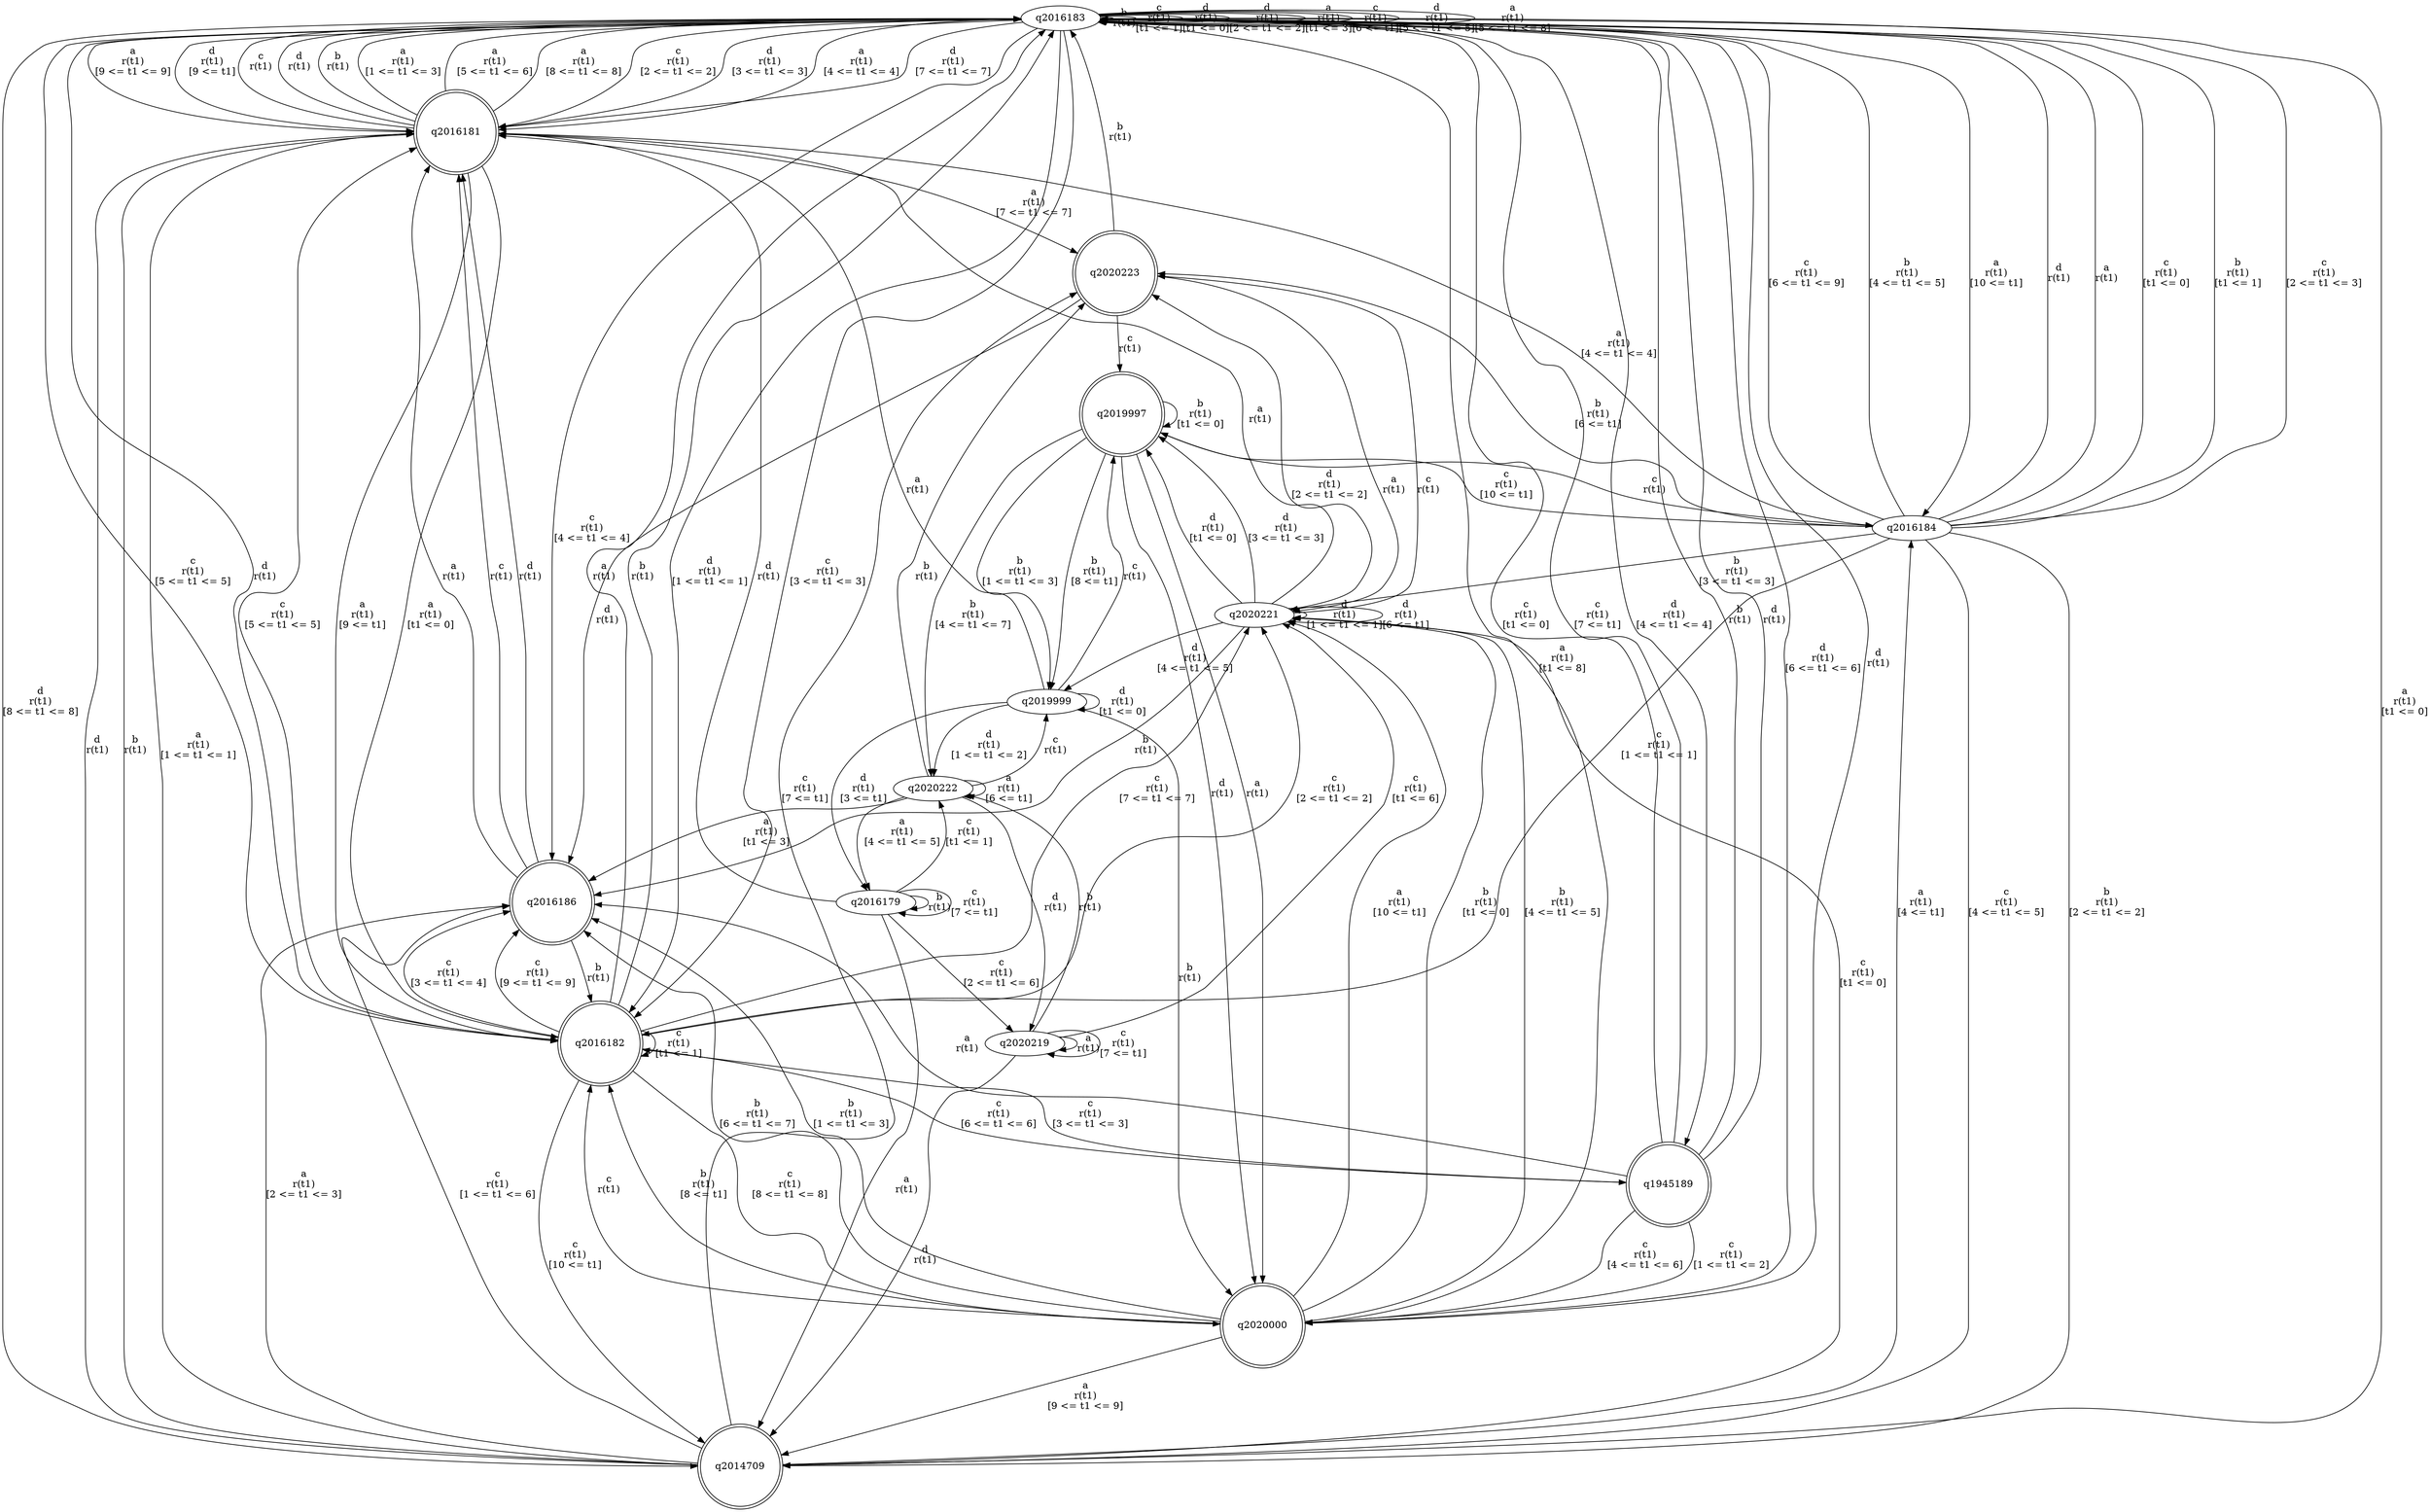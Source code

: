 digraph "tests_1/test71/solution101/solution_verwer" {
	q2016183[label=q2016183]
	q2016181[label=q2016181 shape=doublecircle]
	q2016182[label=q2016182 shape=doublecircle]
	q2016186[label=q2016186 shape=doublecircle]
	q2014709[label=q2014709 shape=doublecircle]
	q2016184[label=q2016184]
	q2020221[label=q2020221]
	q2020223[label=q2020223 shape=doublecircle]
	q2019997[label=q2019997 shape=doublecircle]
	q2020000[label=q2020000 shape=doublecircle]
	q2019999[label=q2019999]
	q2016179[label=q2016179]
	q2020222[label=q2020222]
	q2020219[label=q2020219]
	q1945189[label=q1945189 shape=doublecircle]
	q2016183 -> q2016183[label="b\nr(t1)\n"]
	q2016183 -> q2016183[label="c\nr(t1)\n[t1 <= 1]"]
	q2016183 -> q2016183[label="d\nr(t1)\n[t1 <= 0]"]
	q2016183 -> q2016181[label="c\nr(t1)\n[2 <= t1 <= 2]"]
	q2016181 -> q2016183[label="c\nr(t1)\n"]
	q2016181 -> q2016183[label="d\nr(t1)\n"]
	q2016181 -> q2016183[label="b\nr(t1)\n"]
	q2016181 -> q2016182[label="a\nr(t1)\n[t1 <= 0]"]
	q2016182 -> q2016183[label="d\nr(t1)\n"]
	q2016182 -> q2016183[label="a\nr(t1)\n"]
	q2016182 -> q2016183[label="b\nr(t1)\n"]
	q2016182 -> q2016186[label="c\nr(t1)\n[3 <= t1 <= 4]"]
	q2016186 -> q2016182[label="b\nr(t1)\n"]
	q2016186 -> q2016181[label="d\nr(t1)\n"]
	q2016186 -> q2016181[label="a\nr(t1)\n"]
	q2016186 -> q2016181[label="c\nr(t1)\n"]
	q2016182 -> q2016186[label="c\nr(t1)\n[9 <= t1 <= 9]"]
	q2016182 -> q2014709[label="c\nr(t1)\n[10 <= t1]"]
	q2014709 -> q2016181[label="d\nr(t1)\n"]
	q2014709 -> q2016181[label="b\nr(t1)\n"]
	q2014709 -> q2016183[label="a\nr(t1)\n[t1 <= 0]"]
	q2014709 -> q2016181[label="a\nr(t1)\n[1 <= t1 <= 1]"]
	q2014709 -> q2016186[label="a\nr(t1)\n[2 <= t1 <= 3]"]
	q2014709 -> q2016184[label="a\nr(t1)\n[4 <= t1]"]
	q2016184 -> q2016183[label="d\nr(t1)\n"]
	q2016184 -> q2016183[label="a\nr(t1)\n"]
	q2016184 -> q2016183[label="c\nr(t1)\n[t1 <= 0]"]
	q2016184 -> q2016183[label="b\nr(t1)\n[t1 <= 1]"]
	q2016184 -> q2016182[label="c\nr(t1)\n[1 <= t1 <= 1]"]
	q2016184 -> q2014709[label="b\nr(t1)\n[2 <= t1 <= 2]"]
	q2016184 -> q2016183[label="c\nr(t1)\n[2 <= t1 <= 3]"]
	q2016184 -> q2020221[label="b\nr(t1)\n[3 <= t1 <= 3]"]
	q2020221 -> q2016181[label="a\nr(t1)\n"]
	q2020221 -> q2020223[label="c\nr(t1)\n"]
	q2020223 -> q2016186[label="d\nr(t1)\n"]
	q2020223 -> q2016183[label="b\nr(t1)\n"]
	q2020223 -> q2020221[label="a\nr(t1)\n"]
	q2020223 -> q2019997[label="c\nr(t1)\n"]
	q2019997 -> q2020000[label="d\nr(t1)\n"]
	q2020000 -> q2016183[label="d\nr(t1)\n"]
	q2020000 -> q2016182[label="c\nr(t1)\n"]
	q2020000 -> q2020221[label="b\nr(t1)\n[t1 <= 0]"]
	q2020000 -> q2016186[label="b\nr(t1)\n[1 <= t1 <= 3]"]
	q2020000 -> q2020221[label="b\nr(t1)\n[4 <= t1 <= 5]"]
	q2020000 -> q2016183[label="a\nr(t1)\n[t1 <= 8]"]
	q2020000 -> q2016186[label="b\nr(t1)\n[6 <= t1 <= 7]"]
	q2020000 -> q2016182[label="b\nr(t1)\n[8 <= t1]"]
	q2020000 -> q2014709[label="a\nr(t1)\n[9 <= t1 <= 9]"]
	q2020000 -> q2020221[label="a\nr(t1)\n[10 <= t1]"]
	q2019997 -> q2016184[label="c\nr(t1)\n"]
	q2019997 -> q2019997[label="b\nr(t1)\n[t1 <= 0]"]
	q2019997 -> q2019999[label="b\nr(t1)\n[1 <= t1 <= 3]"]
	q2019999 -> q2019997[label="c\nr(t1)\n"]
	q2019999 -> q2016181[label="a\nr(t1)\n"]
	q2019999 -> q2020000[label="b\nr(t1)\n"]
	q2019999 -> q2019999[label="d\nr(t1)\n[t1 <= 0]"]
	q2019999 -> q2016179[label="d\nr(t1)\n[3 <= t1]"]
	q2016179 -> q2014709[label="a\nr(t1)\n"]
	q2016179 -> q2020222[label="c\nr(t1)\n[t1 <= 1]"]
	q2020222 -> q2019999[label="c\nr(t1)\n"]
	q2020222 -> q2016186[label="a\nr(t1)\n[t1 <= 3]"]
	q2020222 -> q2016179[label="a\nr(t1)\n[4 <= t1 <= 5]"]
	q2020222 -> q2020222[label="a\nr(t1)\n[6 <= t1]"]
	q2020222 -> q2020223[label="b\nr(t1)\n"]
	q2020222 -> q2020219[label="d\nr(t1)\n"]
	q2020219 -> q2014709[label="d\nr(t1)\n"]
	q2020219 -> q2020219[label="a\nr(t1)\n"]
	q2020219 -> q2020222[label="b\nr(t1)\n"]
	q2020219 -> q2020221[label="c\nr(t1)\n[t1 <= 6]"]
	q2020219 -> q2020219[label="c\nr(t1)\n[7 <= t1]"]
	q2016179 -> q2016179[label="b\nr(t1)\n"]
	q2016179 -> q2016179[label="c\nr(t1)\n[7 <= t1]"]
	q2016179 -> q2020219[label="c\nr(t1)\n[2 <= t1 <= 6]"]
	q2016179 -> q2016181[label="d\nr(t1)\n"]
	q2019999 -> q2020222[label="d\nr(t1)\n[1 <= t1 <= 2]"]
	q2019997 -> q2020000[label="a\nr(t1)\n"]
	q2019997 -> q2020222[label="b\nr(t1)\n[4 <= t1 <= 7]"]
	q2019997 -> q2019999[label="b\nr(t1)\n[8 <= t1]"]
	q2020221 -> q2016186[label="b\nr(t1)\n"]
	q2020221 -> q2019997[label="d\nr(t1)\n[t1 <= 0]"]
	q2020221 -> q2020221[label="d\nr(t1)\n[1 <= t1 <= 1]"]
	q2020221 -> q2020223[label="d\nr(t1)\n[2 <= t1 <= 2]"]
	q2020221 -> q2019997[label="d\nr(t1)\n[3 <= t1 <= 3]"]
	q2020221 -> q2019999[label="d\nr(t1)\n[4 <= t1 <= 5]"]
	q2020221 -> q2020221[label="d\nr(t1)\n[6 <= t1]"]
	q2016184 -> q2014709[label="c\nr(t1)\n[4 <= t1 <= 5]"]
	q2016184 -> q2016183[label="c\nr(t1)\n[6 <= t1 <= 9]"]
	q2016184 -> q2019997[label="c\nr(t1)\n[10 <= t1]"]
	q2016184 -> q2020223[label="b\nr(t1)\n[6 <= t1]"]
	q2016184 -> q2016183[label="b\nr(t1)\n[4 <= t1 <= 5]"]
	q2014709 -> q2020221[label="c\nr(t1)\n[t1 <= 0]"]
	q2014709 -> q2016186[label="c\nr(t1)\n[1 <= t1 <= 6]"]
	q2014709 -> q2020223[label="c\nr(t1)\n[7 <= t1]"]
	q2016182 -> q2016181[label="c\nr(t1)\n[5 <= t1 <= 5]"]
	q2016182 -> q1945189[label="c\nr(t1)\n[6 <= t1 <= 6]"]
	q1945189 -> q2016183[label="b\nr(t1)\n"]
	q1945189 -> q2016183[label="d\nr(t1)\n"]
	q1945189 -> q2016186[label="a\nr(t1)\n"]
	q1945189 -> q2016183[label="c\nr(t1)\n[t1 <= 0]"]
	q1945189 -> q2020000[label="c\nr(t1)\n[1 <= t1 <= 2]"]
	q1945189 -> q2016182[label="c\nr(t1)\n[3 <= t1 <= 3]"]
	q1945189 -> q2020000[label="c\nr(t1)\n[4 <= t1 <= 6]"]
	q1945189 -> q2016183[label="c\nr(t1)\n[7 <= t1]"]
	q2016182 -> q2020221[label="c\nr(t1)\n[7 <= t1 <= 7]"]
	q2016182 -> q2020000[label="c\nr(t1)\n[8 <= t1 <= 8]"]
	q2016182 -> q2020221[label="c\nr(t1)\n[2 <= t1 <= 2]"]
	q2016182 -> q2016182[label="c\nr(t1)\n[t1 <= 1]"]
	q2016181 -> q2016183[label="a\nr(t1)\n[1 <= t1 <= 3]"]
	q2016181 -> q2016184[label="a\nr(t1)\n[4 <= t1 <= 4]"]
	q2016181 -> q2016183[label="a\nr(t1)\n[5 <= t1 <= 6]"]
	q2016181 -> q2020223[label="a\nr(t1)\n[7 <= t1 <= 7]"]
	q2016181 -> q2016183[label="a\nr(t1)\n[8 <= t1 <= 8]"]
	q2016181 -> q2016182[label="a\nr(t1)\n[9 <= t1]"]
	q2016183 -> q2016182[label="d\nr(t1)\n[1 <= t1 <= 1]"]
	q2016183 -> q2016182[label="c\nr(t1)\n[3 <= t1 <= 3]"]
	q2016183 -> q2016183[label="d\nr(t1)\n[2 <= t1 <= 2]"]
	q2016183 -> q2016186[label="c\nr(t1)\n[4 <= t1 <= 4]"]
	q2016183 -> q2016183[label="a\nr(t1)\n[t1 <= 3]"]
	q2016183 -> q2016181[label="d\nr(t1)\n[3 <= t1 <= 3]"]
	q2016183 -> q2016182[label="c\nr(t1)\n[5 <= t1 <= 5]"]
	q2016183 -> q2016183[label="c\nr(t1)\n[6 <= t1]"]
	q2016183 -> q2016181[label="a\nr(t1)\n[4 <= t1 <= 4]"]
	q2016183 -> q1945189[label="d\nr(t1)\n[4 <= t1 <= 4]"]
	q2016183 -> q2016183[label="d\nr(t1)\n[5 <= t1 <= 5]"]
	q2016183 -> q2020000[label="d\nr(t1)\n[6 <= t1 <= 6]"]
	q2016183 -> q2016181[label="d\nr(t1)\n[7 <= t1 <= 7]"]
	q2016183 -> q2016183[label="a\nr(t1)\n[5 <= t1 <= 8]"]
	q2016183 -> q2014709[label="d\nr(t1)\n[8 <= t1 <= 8]"]
	q2016183 -> q2016181[label="a\nr(t1)\n[9 <= t1 <= 9]"]
	q2016183 -> q2016184[label="a\nr(t1)\n[10 <= t1]"]
	q2016183 -> q2016181[label="d\nr(t1)\n[9 <= t1]"]
}
